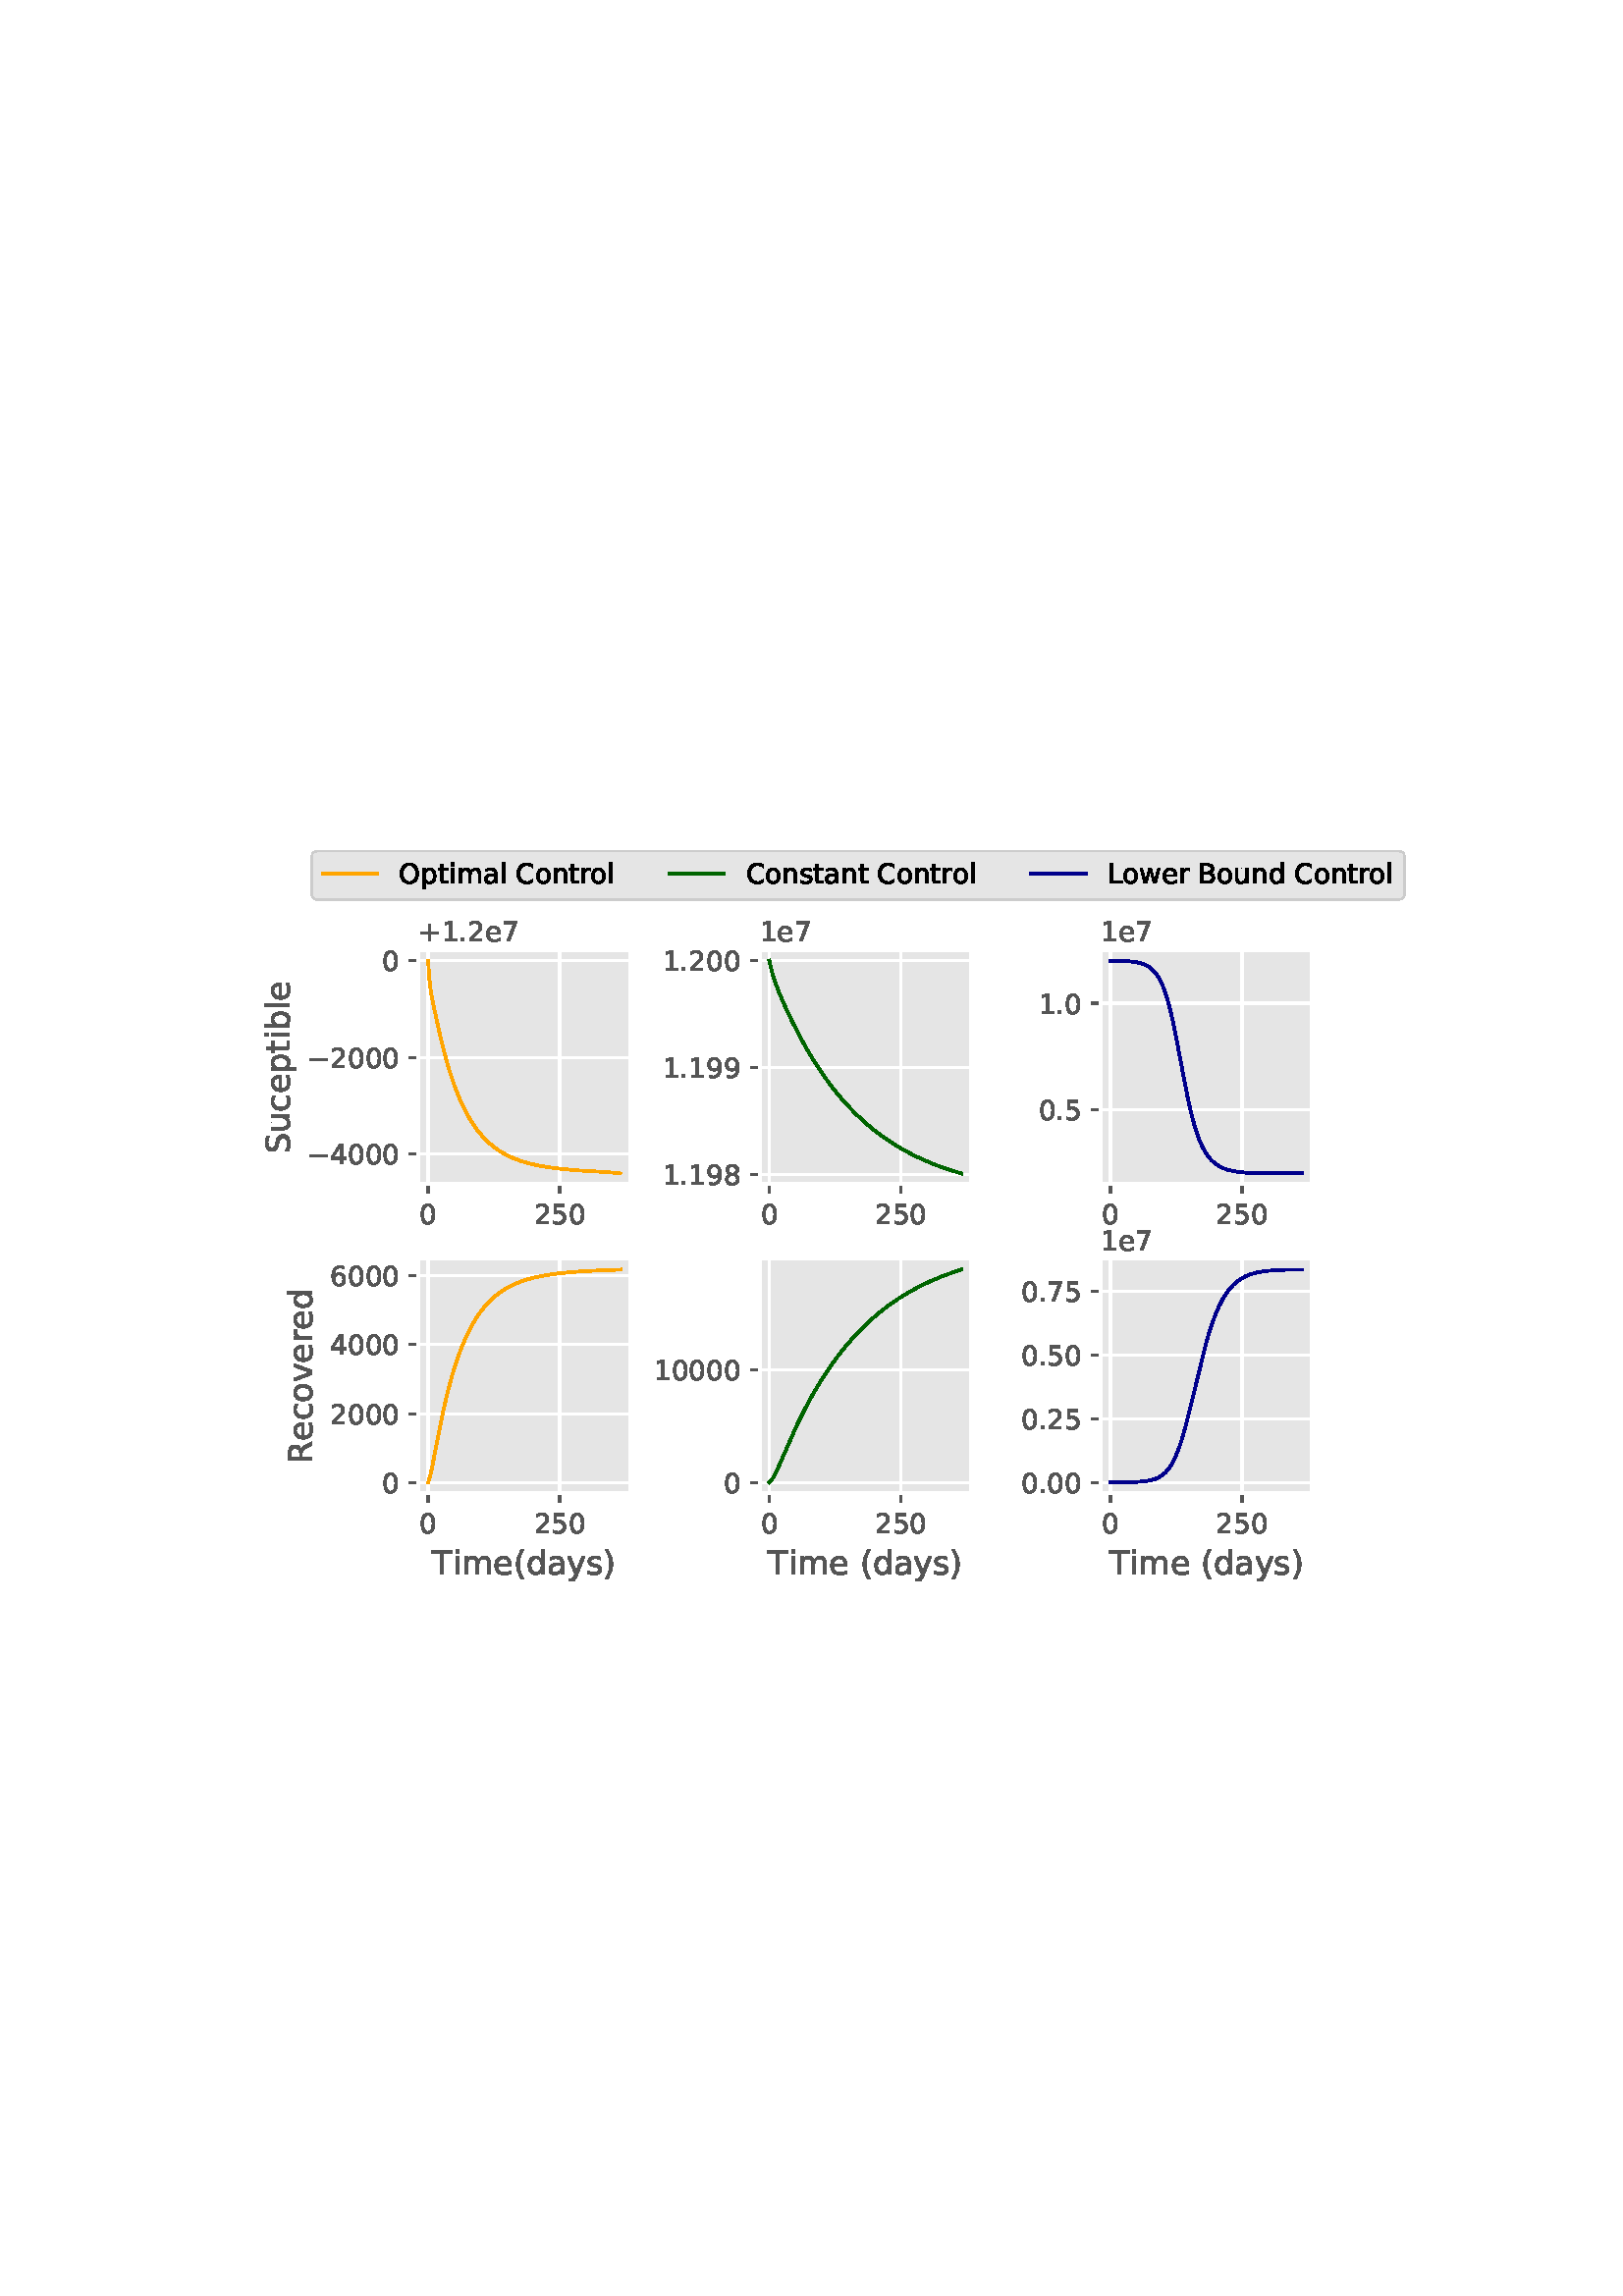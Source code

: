 %!PS-Adobe-3.0 EPSF-3.0
%%Orientation: portrait
%%BoundingBox: 89 254 522 537
%%EndComments
%%BeginProlog
/mpldict 8 dict def
mpldict begin
/m { moveto } bind def
/l { lineto } bind def
/r { rlineto } bind def
/c { curveto } bind def
/cl { closepath } bind def
/box {
m
1 index 0 r
0 exch r
neg 0 r
cl
} bind def
/clipbox {
box
clip
newpath
} bind def
%!PS-Adobe-3.0 Resource-Font
%%Copyright: Copyright (c) 2003 by Bitstream, Inc. All Rights Reserved. Copyright (c) 2006 by Tavmjong Bah. All Rights Reserved. DejaVu changes are in public domain 
25 dict begin
/_d{bind def}bind def
/_m{moveto}_d
/_l{lineto}_d
/_cl{closepath eofill}_d
/_c{curveto}_d
/_sc{7 -1 roll{setcachedevice}{pop pop pop pop pop pop}ifelse}_d
/_e{exec}_d
/FontName /DejaVuSans def
/PaintType 0 def
/FontMatrix[.001 0 0 .001 0 0]def
/FontBBox[-1021 -463 1793 1232]def
/FontType 3 def
/Encoding [ /space /parenleft /parenright /plus /period /zero /one /two /four /five /six /seven /eight /nine /B /C /L /O /R /S /T /a /b /c /d /e /i /l /m /n /o /p /r /s /t /u /v /w /y /minus ] def
/FontInfo 10 dict dup begin
/FamilyName (DejaVu Sans) def
/FullName (DejaVu Sans) def
/Notice (Copyright (c) 2003 by Bitstream, Inc. All Rights Reserved. Copyright (c) 2006 by Tavmjong Bah. All Rights Reserved. DejaVu changes are in public domain ) def
/Weight (Book) def
/Version (Version 2.35) def
/ItalicAngle 0.0 def
/isFixedPitch false def
/UnderlinePosition -130 def
/UnderlineThickness 90 def
end readonly def
/CharStrings 41 dict dup begin
/.notdef 0 def
/space{318 0 0 0 0 0 _sc
}_d
/parenleft{390 0 86 -131 310 759 _sc
310 759 _m
266 683 234 609 213 536 _c
191 463 181 389 181 314 _c
181 238 191 164 213 91 _c
234 17 266 -56 310 -131 _c
232 -131 _l
183 -54 146 20 122 94 _c
98 168 86 241 86 314 _c
86 386 98 459 122 533 _c
146 607 182 682 232 759 _c
310 759 _l
_cl}_d
/parenright{390 0 80 -131 304 759 _sc
80 759 _m
158 759 _l
206 682 243 607 267 533 _c
291 459 304 386 304 314 _c
304 241 291 168 267 94 _c
243 20 206 -54 158 -131 _c
80 -131 _l
123 -56 155 17 177 91 _c
198 164 209 238 209 314 _c
209 389 198 463 177 536 _c
155 609 123 683 80 759 _c
_cl}_d
/plus{838 0 106 0 732 627 _sc
460 627 _m
460 355 _l
732 355 _l
732 272 _l
460 272 _l
460 0 _l
378 0 _l
378 272 _l
106 272 _l
106 355 _l
378 355 _l
378 627 _l
460 627 _l
_cl}_d
/period{318 0 107 0 210 124 _sc
107 124 _m
210 124 _l
210 0 _l
107 0 _l
107 124 _l
_cl}_d
/zero{636 0 66 -13 570 742 _sc
318 664 _m
267 664 229 639 203 589 _c
177 539 165 464 165 364 _c
165 264 177 189 203 139 _c
229 89 267 64 318 64 _c
369 64 407 89 433 139 _c
458 189 471 264 471 364 _c
471 464 458 539 433 589 _c
407 639 369 664 318 664 _c
318 742 _m
399 742 461 709 505 645 _c
548 580 570 486 570 364 _c
570 241 548 147 505 83 _c
461 19 399 -13 318 -13 _c
236 -13 173 19 130 83 _c
87 147 66 241 66 364 _c
66 486 87 580 130 645 _c
173 709 236 742 318 742 _c
_cl}_d
/one{636 0 110 0 544 729 _sc
124 83 _m
285 83 _l
285 639 _l
110 604 _l
110 694 _l
284 729 _l
383 729 _l
383 83 _l
544 83 _l
544 0 _l
124 0 _l
124 83 _l
_cl}_d
/two{{636 0 73 0 536 742 _sc
192 83 _m
536 83 _l
536 0 _l
73 0 _l
73 83 _l
110 121 161 173 226 239 _c
290 304 331 346 348 365 _c
380 400 402 430 414 455 _c
426 479 433 504 433 528 _c
433 566 419 598 392 622 _c
365 646 330 659 286 659 _c
255 659 222 653 188 643 _c
154 632 117 616 78 594 _c
78 694 _l
118 710 155 722 189 730 _c
223 738 255 742 284 742 _c
}_e{359 742 419 723 464 685 _c
509 647 532 597 532 534 _c
532 504 526 475 515 449 _c
504 422 484 390 454 354 _c
446 344 420 317 376 272 _c
332 227 271 164 192 83 _c
_cl}_e}_d
/four{636 0 49 0 580 729 _sc
378 643 _m
129 254 _l
378 254 _l
378 643 _l
352 729 _m
476 729 _l
476 254 _l
580 254 _l
580 172 _l
476 172 _l
476 0 _l
378 0 _l
378 172 _l
49 172 _l
49 267 _l
352 729 _l
_cl}_d
/five{{636 0 77 -13 549 729 _sc
108 729 _m
495 729 _l
495 646 _l
198 646 _l
198 467 _l
212 472 227 476 241 478 _c
255 480 270 482 284 482 _c
365 482 429 459 477 415 _c
525 370 549 310 549 234 _c
549 155 524 94 475 51 _c
426 8 357 -13 269 -13 _c
238 -13 207 -10 175 -6 _c
143 -1 111 6 77 17 _c
77 116 _l
106 100 136 88 168 80 _c
199 72 232 69 267 69 _c
}_e{323 69 368 83 401 113 _c
433 143 450 183 450 234 _c
450 284 433 324 401 354 _c
368 384 323 399 267 399 _c
241 399 214 396 188 390 _c
162 384 135 375 108 363 _c
108 729 _l
_cl}_e}_d
/six{{636 0 70 -13 573 742 _sc
330 404 _m
286 404 251 388 225 358 _c
199 328 186 286 186 234 _c
186 181 199 139 225 109 _c
251 79 286 64 330 64 _c
374 64 409 79 435 109 _c
461 139 474 181 474 234 _c
474 286 461 328 435 358 _c
409 388 374 404 330 404 _c
526 713 _m
526 623 _l
501 635 476 644 451 650 _c
425 656 400 659 376 659 _c
310 659 260 637 226 593 _c
}_e{192 549 172 482 168 394 _c
187 422 211 444 240 459 _c
269 474 301 482 336 482 _c
409 482 467 459 509 415 _c
551 371 573 310 573 234 _c
573 159 550 99 506 54 _c
462 9 403 -13 330 -13 _c
246 -13 181 19 137 83 _c
92 147 70 241 70 364 _c
70 479 97 571 152 639 _c
206 707 280 742 372 742 _c
396 742 421 739 447 735 _c
472 730 498 723 526 713 _c
_cl}_e}_d
/seven{636 0 82 0 551 729 _sc
82 729 _m
551 729 _l
551 687 _l
286 0 _l
183 0 _l
432 646 _l
82 646 _l
82 729 _l
_cl}_d
/eight{{636 0 68 -13 568 742 _sc
318 346 _m
271 346 234 333 207 308 _c
180 283 167 249 167 205 _c
167 161 180 126 207 101 _c
234 76 271 64 318 64 _c
364 64 401 76 428 102 _c
455 127 469 161 469 205 _c
469 249 455 283 429 308 _c
402 333 365 346 318 346 _c
219 388 _m
177 398 144 418 120 447 _c
96 476 85 511 85 553 _c
85 611 105 657 147 691 _c
188 725 245 742 318 742 _c
}_e{390 742 447 725 489 691 _c
530 657 551 611 551 553 _c
551 511 539 476 515 447 _c
491 418 459 398 417 388 _c
464 377 501 355 528 323 _c
554 291 568 251 568 205 _c
568 134 546 80 503 43 _c
459 5 398 -13 318 -13 _c
237 -13 175 5 132 43 _c
89 80 68 134 68 205 _c
68 251 81 291 108 323 _c
134 355 171 377 219 388 _c
183 544 _m
183 506 194 476 218 455 _c
}_e{242 434 275 424 318 424 _c
360 424 393 434 417 455 _c
441 476 453 506 453 544 _c
453 582 441 611 417 632 _c
393 653 360 664 318 664 _c
275 664 242 653 218 632 _c
194 611 183 582 183 544 _c
_cl}_e}_d
/nine{{636 0 63 -13 566 742 _sc
110 15 _m
110 105 _l
134 93 159 84 185 78 _c
210 72 235 69 260 69 _c
324 69 374 90 408 134 _c
442 178 462 244 468 334 _c
448 306 424 284 396 269 _c
367 254 335 247 300 247 _c
226 247 168 269 126 313 _c
84 357 63 417 63 494 _c
63 568 85 628 129 674 _c
173 719 232 742 306 742 _c
390 742 455 709 499 645 _c
543 580 566 486 566 364 _c
}_e{566 248 538 157 484 89 _c
429 21 356 -13 264 -13 _c
239 -13 214 -10 189 -6 _c
163 -2 137 5 110 15 _c
306 324 _m
350 324 385 339 411 369 _c
437 399 450 441 450 494 _c
450 546 437 588 411 618 _c
385 648 350 664 306 664 _c
262 664 227 648 201 618 _c
175 588 162 546 162 494 _c
162 441 175 399 201 369 _c
227 339 262 324 306 324 _c
_cl}_e}_d
/B{{686 0 98 0 615 729 _sc
197 348 _m
197 81 _l
355 81 _l
408 81 447 92 473 114 _c
498 136 511 169 511 215 _c
511 260 498 293 473 315 _c
447 337 408 348 355 348 _c
197 348 _l
197 648 _m
197 428 _l
343 428 _l
391 428 426 437 450 455 _c
474 473 486 500 486 538 _c
486 574 474 602 450 620 _c
426 638 391 648 343 648 _c
197 648 _l
98 729 _m
350 729 _l
}_e{425 729 483 713 524 682 _c
564 650 585 606 585 549 _c
585 504 574 468 553 442 _c
532 416 502 399 462 393 _c
510 382 548 360 575 327 _c
601 294 615 253 615 204 _c
615 138 592 88 548 53 _c
504 17 441 0 360 0 _c
98 0 _l
98 729 _l
_cl}_e}_d
/C{{698 0 56 -13 644 742 _sc
644 673 _m
644 569 _l
610 599 575 622 537 638 _c
499 653 460 661 418 661 _c
334 661 270 635 226 584 _c
182 533 160 460 160 364 _c
160 268 182 194 226 143 _c
270 92 334 67 418 67 _c
460 67 499 74 537 90 _c
575 105 610 128 644 159 _c
644 56 _l
609 32 572 15 534 4 _c
496 -7 455 -13 412 -13 _c
302 -13 215 20 151 87 _c
}_e{87 154 56 246 56 364 _c
56 481 87 573 151 641 _c
215 708 302 742 412 742 _c
456 742 497 736 535 725 _c
573 713 610 696 644 673 _c
_cl}_e}_d
/L{557 0 98 0 552 729 _sc
98 729 _m
197 729 _l
197 83 _l
552 83 _l
552 0 _l
98 0 _l
98 729 _l
_cl}_d
/O{787 0 56 -13 731 742 _sc
394 662 _m
322 662 265 635 223 582 _c
181 528 160 456 160 364 _c
160 272 181 199 223 146 _c
265 92 322 66 394 66 _c
465 66 522 92 564 146 _c
606 199 627 272 627 364 _c
627 456 606 528 564 582 _c
522 635 465 662 394 662 _c
394 742 _m
496 742 577 707 639 639 _c
700 571 731 479 731 364 _c
731 248 700 157 639 89 _c
577 21 496 -13 394 -13 _c
291 -13 209 21 148 89 _c
86 157 56 248 56 364 _c
56 479 86 571 148 639 _c
209 707 291 742 394 742 _c
_cl}_d
/R{{695 0 98 0 666 729 _sc
444 342 _m
465 334 486 319 506 296 _c
526 272 546 240 566 199 _c
666 0 _l
560 0 _l
467 187 _l
443 235 419 268 397 284 _c
374 300 343 308 304 308 _c
197 308 _l
197 0 _l
98 0 _l
98 729 _l
321 729 _l
404 729 466 711 507 677 _c
548 642 569 589 569 519 _c
569 473 558 434 537 404 _c
515 374 484 353 444 342 _c
197 648 _m
197 389 _l
321 389 _l
}_e{368 389 404 400 428 422 _c
452 444 465 476 465 519 _c
465 561 452 593 428 615 _c
404 637 368 648 321 648 _c
197 648 _l
_cl}_e}_d
/S{{635 0 66 -13 579 742 _sc
535 705 _m
535 609 _l
497 627 462 640 429 649 _c
395 657 363 662 333 662 _c
279 662 237 651 208 631 _c
179 610 165 580 165 542 _c
165 510 174 485 194 469 _c
213 452 250 439 304 429 _c
364 417 _l
437 403 491 378 526 343 _c
561 307 579 260 579 201 _c
579 130 555 77 508 41 _c
460 5 391 -13 300 -13 _c
265 -13 228 -9 189 -2 _c
}_e{150 5 110 16 69 32 _c
69 134 _l
109 111 148 94 186 83 _c
224 71 262 66 300 66 _c
356 66 399 77 430 99 _c
460 121 476 152 476 194 _c
476 230 465 258 443 278 _c
421 298 385 313 335 323 _c
275 335 _l
201 349 148 372 115 404 _c
82 435 66 478 66 534 _c
66 598 88 649 134 686 _c
179 723 242 742 322 742 _c
356 742 390 739 426 733 _c
461 727 497 717 535 705 _c
}_e{_cl}_e}_d
/T{611 0 -2 0 614 729 _sc
-2 729 _m
614 729 _l
614 646 _l
355 646 _l
355 0 _l
256 0 _l
256 646 _l
-2 646 _l
-2 729 _l
_cl}_d
/a{{613 0 60 -13 522 560 _sc
343 275 _m
270 275 220 266 192 250 _c
164 233 150 205 150 165 _c
150 133 160 107 181 89 _c
202 70 231 61 267 61 _c
317 61 357 78 387 114 _c
417 149 432 196 432 255 _c
432 275 _l
343 275 _l
522 312 _m
522 0 _l
432 0 _l
432 83 _l
411 49 385 25 355 10 _c
325 -5 287 -13 243 -13 _c
187 -13 142 2 109 33 _c
76 64 60 106 60 159 _c
}_e{60 220 80 266 122 298 _c
163 329 224 345 306 345 _c
432 345 _l
432 354 _l
432 395 418 427 391 450 _c
364 472 326 484 277 484 _c
245 484 215 480 185 472 _c
155 464 127 453 100 439 _c
100 522 _l
132 534 164 544 195 550 _c
226 556 256 560 286 560 _c
365 560 424 539 463 498 _c
502 457 522 395 522 312 _c
_cl}_e}_d
/b{{635 0 91 -13 580 760 _sc
487 273 _m
487 339 473 390 446 428 _c
418 466 381 485 334 485 _c
286 485 249 466 222 428 _c
194 390 181 339 181 273 _c
181 207 194 155 222 117 _c
249 79 286 61 334 61 _c
381 61 418 79 446 117 _c
473 155 487 207 487 273 _c
181 464 _m
199 496 223 520 252 536 _c
281 552 316 560 356 560 _c
422 560 476 533 518 481 _c
559 428 580 359 580 273 _c
}_e{580 187 559 117 518 65 _c
476 13 422 -13 356 -13 _c
316 -13 281 -5 252 10 _c
223 25 199 49 181 82 _c
181 0 _l
91 0 _l
91 760 _l
181 760 _l
181 464 _l
_cl}_e}_d
/c{{550 0 55 -13 488 560 _sc
488 526 _m
488 442 _l
462 456 437 466 411 473 _c
385 480 360 484 334 484 _c
276 484 230 465 198 428 _c
166 391 150 339 150 273 _c
150 206 166 154 198 117 _c
230 80 276 62 334 62 _c
360 62 385 65 411 72 _c
437 79 462 90 488 104 _c
488 21 _l
462 9 436 0 410 -5 _c
383 -10 354 -13 324 -13 _c
242 -13 176 12 128 64 _c
}_e{79 115 55 185 55 273 _c
55 362 79 432 128 483 _c
177 534 244 560 330 560 _c
358 560 385 557 411 551 _c
437 545 463 537 488 526 _c
_cl}_e}_d
/d{{635 0 55 -13 544 760 _sc
454 464 _m
454 760 _l
544 760 _l
544 0 _l
454 0 _l
454 82 _l
435 49 411 25 382 10 _c
353 -5 319 -13 279 -13 _c
213 -13 159 13 117 65 _c
75 117 55 187 55 273 _c
55 359 75 428 117 481 _c
159 533 213 560 279 560 _c
319 560 353 552 382 536 _c
411 520 435 496 454 464 _c
148 273 _m
148 207 161 155 188 117 _c
215 79 253 61 301 61 _c
}_e{348 61 385 79 413 117 _c
440 155 454 207 454 273 _c
454 339 440 390 413 428 _c
385 466 348 485 301 485 _c
253 485 215 466 188 428 _c
161 390 148 339 148 273 _c
_cl}_e}_d
/e{{615 0 55 -13 562 560 _sc
562 296 _m
562 252 _l
149 252 _l
153 190 171 142 205 110 _c
238 78 284 62 344 62 _c
378 62 412 66 444 74 _c
476 82 509 95 541 113 _c
541 28 _l
509 14 476 3 442 -3 _c
408 -9 373 -13 339 -13 _c
251 -13 182 12 131 62 _c
80 112 55 181 55 268 _c
55 357 79 428 127 481 _c
175 533 241 560 323 560 _c
397 560 455 536 498 489 _c
}_e{540 441 562 377 562 296 _c
472 322 _m
471 371 457 410 431 440 _c
404 469 368 484 324 484 _c
274 484 234 469 204 441 _c
174 413 156 373 152 322 _c
472 322 _l
_cl}_e}_d
/i{278 0 94 0 184 760 _sc
94 547 _m
184 547 _l
184 0 _l
94 0 _l
94 547 _l
94 760 _m
184 760 _l
184 646 _l
94 646 _l
94 760 _l
_cl}_d
/l{278 0 94 0 184 760 _sc
94 760 _m
184 760 _l
184 0 _l
94 0 _l
94 760 _l
_cl}_d
/m{{974 0 91 0 889 560 _sc
520 442 _m
542 482 569 511 600 531 _c
631 550 668 560 711 560 _c
767 560 811 540 842 500 _c
873 460 889 403 889 330 _c
889 0 _l
799 0 _l
799 327 _l
799 379 789 418 771 444 _c
752 469 724 482 686 482 _c
639 482 602 466 575 435 _c
548 404 535 362 535 309 _c
535 0 _l
445 0 _l
445 327 _l
445 379 435 418 417 444 _c
398 469 369 482 331 482 _c
}_e{285 482 248 466 221 435 _c
194 404 181 362 181 309 _c
181 0 _l
91 0 _l
91 547 _l
181 547 _l
181 462 _l
201 495 226 520 255 536 _c
283 552 317 560 357 560 _c
397 560 430 550 458 530 _c
486 510 506 480 520 442 _c
_cl}_e}_d
/n{634 0 91 0 549 560 _sc
549 330 _m
549 0 _l
459 0 _l
459 327 _l
459 379 448 417 428 443 _c
408 469 378 482 338 482 _c
289 482 251 466 223 435 _c
195 404 181 362 181 309 _c
181 0 _l
91 0 _l
91 547 _l
181 547 _l
181 462 _l
202 494 227 519 257 535 _c
286 551 320 560 358 560 _c
420 560 468 540 500 501 _c
532 462 549 405 549 330 _c
_cl}_d
/o{612 0 55 -13 557 560 _sc
306 484 _m
258 484 220 465 192 427 _c
164 389 150 338 150 273 _c
150 207 163 156 191 118 _c
219 80 257 62 306 62 _c
354 62 392 80 420 118 _c
448 156 462 207 462 273 _c
462 337 448 389 420 427 _c
392 465 354 484 306 484 _c
306 560 _m
384 560 445 534 490 484 _c
534 433 557 363 557 273 _c
557 183 534 113 490 63 _c
445 12 384 -13 306 -13 _c
227 -13 165 12 121 63 _c
77 113 55 183 55 273 _c
55 363 77 433 121 484 _c
165 534 227 560 306 560 _c
_cl}_d
/p{{635 0 91 -207 580 560 _sc
181 82 _m
181 -207 _l
91 -207 _l
91 547 _l
181 547 _l
181 464 _l
199 496 223 520 252 536 _c
281 552 316 560 356 560 _c
422 560 476 533 518 481 _c
559 428 580 359 580 273 _c
580 187 559 117 518 65 _c
476 13 422 -13 356 -13 _c
316 -13 281 -5 252 10 _c
223 25 199 49 181 82 _c
487 273 _m
487 339 473 390 446 428 _c
418 466 381 485 334 485 _c
}_e{286 485 249 466 222 428 _c
194 390 181 339 181 273 _c
181 207 194 155 222 117 _c
249 79 286 61 334 61 _c
381 61 418 79 446 117 _c
473 155 487 207 487 273 _c
_cl}_e}_d
/r{411 0 91 0 411 560 _sc
411 463 _m
401 469 390 473 378 476 _c
366 478 353 480 339 480 _c
288 480 249 463 222 430 _c
194 397 181 350 181 288 _c
181 0 _l
91 0 _l
91 547 _l
181 547 _l
181 462 _l
199 495 224 520 254 536 _c
284 552 321 560 365 560 _c
371 560 378 559 386 559 _c
393 558 401 557 411 555 _c
411 463 _l
_cl}_d
/s{{521 0 54 -13 472 560 _sc
443 531 _m
443 446 _l
417 458 391 468 364 475 _c
336 481 308 485 279 485 _c
234 485 200 478 178 464 _c
156 450 145 430 145 403 _c
145 382 153 366 169 354 _c
185 342 217 330 265 320 _c
296 313 _l
360 299 405 279 432 255 _c
458 230 472 195 472 151 _c
472 100 452 60 412 31 _c
372 1 316 -13 246 -13 _c
216 -13 186 -10 154 -5 _c
}_e{122 0 89 8 54 20 _c
54 113 _l
87 95 120 82 152 74 _c
184 65 216 61 248 61 _c
290 61 323 68 346 82 _c
368 96 380 117 380 144 _c
380 168 371 187 355 200 _c
339 213 303 226 247 238 _c
216 245 _l
160 257 119 275 95 299 _c
70 323 58 356 58 399 _c
58 450 76 490 112 518 _c
148 546 200 560 268 560 _c
301 560 332 557 362 552 _c
391 547 418 540 443 531 _c
}_e{_cl}_e}_d
/t{392 0 27 0 368 702 _sc
183 702 _m
183 547 _l
368 547 _l
368 477 _l
183 477 _l
183 180 _l
183 135 189 106 201 94 _c
213 81 238 75 276 75 _c
368 75 _l
368 0 _l
276 0 _l
206 0 158 13 132 39 _c
106 65 93 112 93 180 _c
93 477 _l
27 477 _l
27 547 _l
93 547 _l
93 702 _l
183 702 _l
_cl}_d
/u{634 0 85 -13 543 560 _sc
85 216 _m
85 547 _l
175 547 _l
175 219 _l
175 167 185 129 205 103 _c
225 77 255 64 296 64 _c
344 64 383 79 411 110 _c
439 141 453 183 453 237 _c
453 547 _l
543 547 _l
543 0 _l
453 0 _l
453 84 _l
431 50 405 26 377 10 _c
348 -5 315 -13 277 -13 _c
214 -13 166 6 134 45 _c
101 83 85 140 85 216 _c
311 560 _m
311 560 _l
_cl}_d
/v{592 0 30 0 562 547 _sc
30 547 _m
125 547 _l
296 88 _l
467 547 _l
562 547 _l
357 0 _l
235 0 _l
30 547 _l
_cl}_d
/w{818 0 42 0 776 547 _sc
42 547 _m
132 547 _l
244 120 _l
356 547 _l
462 547 _l
574 120 _l
686 547 _l
776 547 _l
633 0 _l
527 0 _l
409 448 _l
291 0 _l
185 0 _l
42 547 _l
_cl}_d
/y{592 0 30 -207 562 547 _sc
322 -50 _m
296 -114 271 -157 247 -177 _c
223 -197 191 -207 151 -207 _c
79 -207 _l
79 -132 _l
132 -132 _l
156 -132 175 -126 189 -114 _c
203 -102 218 -75 235 -31 _c
251 9 _l
30 547 _l
125 547 _l
296 119 _l
467 547 _l
562 547 _l
322 -50 _l
_cl}_d
/minus{838 0 106 272 732 355 _sc
106 355 _m
732 355 _l
732 272 _l
106 272 _l
106 355 _l
_cl}_d
end readonly def

/BuildGlyph
 {exch begin
 CharStrings exch
 2 copy known not{pop /.notdef}if
 true 3 1 roll get exec
 end}_d

/BuildChar {
 1 index /Encoding get exch get
 1 index /BuildGlyph get exec
}_d

FontName currentdict end definefont pop
end
%%EndProlog
mpldict begin
89.834 254.988 translate
432.332 282.024 0 0 clipbox
gsave
0 -0 m
432.332 -0 l
432.332 282.024 l
0 282.024 l
cl
1.000 setgray
fill
grestore
gsave
63.638 152.805 m
141.09 152.805 l
141.09 238.637 l
63.638 238.637 l
cl
0.898 setgray
fill
grestore
0.800 setlinewidth
1 setlinejoin
2 setlinecap
[] 0 setdash
1.000 setgray
gsave
77.45 85.83 63.64 152.8 clipbox
67.158 152.805 m
67.158 238.637 l
stroke
grestore
0 setlinecap
0.333 setgray
gsave
/o {
gsave
newpath
translate
0.8 setlinewidth
1 setlinejoin
0 setlinecap
0 0 m
0 -3.5 l

gsave
0.333 setgray
fill
grestore
stroke
grestore
} bind def
67.158 152.805 o
grestore
/DejaVuSans findfont
10.000 scalefont
setfont
gsave
63.978 138.212 translate
0.0 rotate
0.0 0.0 m /zero glyphshow
grestore
2 setlinecap
1.000 setgray
gsave
77.45 85.83 63.64 152.8 clipbox
115.385 152.805 m
115.385 238.637 l
stroke
grestore
0 setlinecap
0.333 setgray
gsave
/o {
gsave
newpath
translate
0.8 setlinewidth
1 setlinejoin
0 setlinecap
0 0 m
0 -3.5 l

gsave
0.333 setgray
fill
grestore
stroke
grestore
} bind def
115.385 152.805 o
grestore
gsave
105.846 138.212 translate
0.0 rotate
0.0 0.0 m /two glyphshow
6.362 0.0 m /five glyphshow
12.725 0.0 m /zero glyphshow
grestore
2 setlinecap
1.000 setgray
gsave
77.45 85.83 63.64 152.8 clipbox
63.638 163.753 m
141.09 163.753 l
stroke
grestore
0 setlinecap
0.333 setgray
gsave
/o {
gsave
newpath
translate
0.8 setlinewidth
1 setlinejoin
0 setlinecap
0 0 m
-3.5 0 l

gsave
0.333 setgray
fill
grestore
stroke
grestore
} bind def
63.638 163.753 o
grestore
gsave
22.825 159.956 translate
0.0 rotate
0.0 0.0 m /minus glyphshow
8.379 0.0 m /four glyphshow
14.741 0.0 m /zero glyphshow
21.104 0.0 m /zero glyphshow
27.466 0.0 m /zero glyphshow
grestore
2 setlinecap
1.000 setgray
gsave
77.45 85.83 63.64 152.8 clipbox
63.638 199.244 m
141.09 199.244 l
stroke
grestore
0 setlinecap
0.333 setgray
gsave
/o {
gsave
newpath
translate
0.8 setlinewidth
1 setlinejoin
0 setlinecap
0 0 m
-3.5 0 l

gsave
0.333 setgray
fill
grestore
stroke
grestore
} bind def
63.638 199.244 o
grestore
gsave
22.825 195.447 translate
0.0 rotate
0.0 0.0 m /minus glyphshow
8.379 0.0 m /two glyphshow
14.741 0.0 m /zero glyphshow
21.104 0.0 m /zero glyphshow
27.466 0.0 m /zero glyphshow
grestore
2 setlinecap
1.000 setgray
gsave
77.45 85.83 63.64 152.8 clipbox
63.638 234.735 m
141.09 234.735 l
stroke
grestore
0 setlinecap
0.333 setgray
gsave
/o {
gsave
newpath
translate
0.8 setlinewidth
1 setlinejoin
0 setlinecap
0 0 m
-3.5 0 l

gsave
0.333 setgray
fill
grestore
stroke
grestore
} bind def
63.638 234.735 o
grestore
gsave
50.278 230.938 translate
0.0 rotate
0.0 0.0 m /zero glyphshow
grestore
/DejaVuSans findfont
12.000 scalefont
setfont
gsave
16.325 164.112 translate
90.0 rotate
0.0 0.0 m /S glyphshow
7.617 0.0 m /u glyphshow
15.223 0.0 m /c glyphshow
21.82 0.0 m /e glyphshow
29.203 0.0 m /p glyphshow
36.82 0.0 m /t glyphshow
41.525 0.0 m /i glyphshow
44.859 0.0 m /b glyphshow
52.477 0.0 m /l glyphshow
55.811 0.0 m /e glyphshow
grestore
/DejaVuSans findfont
10.000 scalefont
setfont
gsave
63.638 241.637 translate
0.0 rotate
0.0 0.0 m /plus glyphshow
8.379 0.0 m /one glyphshow
14.741 0.0 m /period glyphshow
17.92 0.0 m /two glyphshow
24.282 0.0 m /e glyphshow
30.435 0.0 m /seven glyphshow
grestore
1.000 setlinewidth
2 setlinecap
1.000 0.647 0.000 setrgbcolor
gsave
77.45 85.83 63.64 152.8 clipbox
67.158 234.735 m
67.545 228.423 l
68.125 223.444 l
68.899 219.293 l
71.22 208.661 l
73.155 200.743 l
74.896 194.601 l
76.637 189.333 l
78.377 184.821 l
80.118 180.956 l
81.859 177.645 l
83.6 174.807 l
85.341 172.373 l
87.276 170.071 l
89.21 168.128 l
91.144 166.486 l
93.272 164.971 l
95.593 163.608 l
98.108 162.409 l
100.816 161.375 l
103.911 160.443 l
107.393 159.636 l
111.455 158.931 l
116.291 158.324 l
122.481 157.787 l
131.96 157.221 l
136.602 156.861 l
137.57 156.707 l
137.57 156.707 l
stroke
grestore
0 setlinejoin
[] 0 setdash
1.000 setgray
gsave
63.638 152.805 m
63.638 238.637 l
stroke
grestore
gsave
141.09 152.805 m
141.09 238.637 l
stroke
grestore
gsave
63.638 152.805 m
141.09 152.805 l
stroke
grestore
gsave
63.638 238.637 m
141.09 238.637 l
stroke
grestore
gsave
188.717 152.805 m
266.169 152.805 l
266.169 238.637 l
188.717 238.637 l
cl
0.898 setgray
fill
grestore
0.800 setlinewidth
1 setlinejoin
[] 0 setdash
gsave
77.45 85.83 188.7 152.8 clipbox
192.237 152.805 m
192.237 238.637 l
stroke
grestore
0 setlinecap
0.333 setgray
gsave
/o {
gsave
newpath
translate
0.8 setlinewidth
1 setlinejoin
0 setlinecap
0 0 m
0 -3.5 l

gsave
0.333 setgray
fill
grestore
stroke
grestore
} bind def
192.237 152.805 o
grestore
gsave
189.058 138.212 translate
0.0 rotate
0.0 0.0 m /zero glyphshow
grestore
2 setlinecap
1.000 setgray
gsave
77.45 85.83 188.7 152.8 clipbox
240.464 152.805 m
240.464 238.637 l
stroke
grestore
0 setlinecap
0.333 setgray
gsave
/o {
gsave
newpath
translate
0.8 setlinewidth
1 setlinejoin
0 setlinecap
0 0 m
0 -3.5 l

gsave
0.333 setgray
fill
grestore
stroke
grestore
} bind def
240.464 152.805 o
grestore
gsave
230.925 138.212 translate
0.0 rotate
0.0 0.0 m /two glyphshow
6.362 0.0 m /five glyphshow
12.725 0.0 m /zero glyphshow
grestore
2 setlinecap
1.000 setgray
gsave
77.45 85.83 188.7 152.8 clipbox
188.717 156.423 m
266.169 156.423 l
stroke
grestore
0 setlinecap
0.333 setgray
gsave
/o {
gsave
newpath
translate
0.8 setlinewidth
1 setlinejoin
0 setlinecap
0 0 m
-3.5 0 l

gsave
0.333 setgray
fill
grestore
stroke
grestore
} bind def
188.717 156.423 o
grestore
gsave
153.092 152.626 translate
0.0 rotate
0.0 0.0 m /one glyphshow
6.362 0.0 m /period glyphshow
9.541 0.0 m /one glyphshow
15.903 0.0 m /nine glyphshow
22.266 0.0 m /eight glyphshow
grestore
2 setlinecap
1.000 setgray
gsave
77.45 85.83 188.7 152.8 clipbox
188.717 195.579 m
266.169 195.579 l
stroke
grestore
0 setlinecap
0.333 setgray
gsave
/o {
gsave
newpath
translate
0.8 setlinewidth
1 setlinejoin
0 setlinecap
0 0 m
-3.5 0 l

gsave
0.333 setgray
fill
grestore
stroke
grestore
} bind def
188.717 195.579 o
grestore
gsave
153.092 191.782 translate
0.0 rotate
0.0 0.0 m /one glyphshow
6.362 0.0 m /period glyphshow
9.541 0.0 m /one glyphshow
15.903 0.0 m /nine glyphshow
22.266 0.0 m /nine glyphshow
grestore
2 setlinecap
1.000 setgray
gsave
77.45 85.83 188.7 152.8 clipbox
188.717 234.735 m
266.169 234.735 l
stroke
grestore
0 setlinecap
0.333 setgray
gsave
/o {
gsave
newpath
translate
0.8 setlinewidth
1 setlinejoin
0 setlinecap
0 0 m
-3.5 0 l

gsave
0.333 setgray
fill
grestore
stroke
grestore
} bind def
188.717 234.735 o
grestore
gsave
153.092 230.938 translate
0.0 rotate
0.0 0.0 m /one glyphshow
6.362 0.0 m /period glyphshow
9.541 0.0 m /two glyphshow
15.903 0.0 m /zero glyphshow
22.266 0.0 m /zero glyphshow
grestore
gsave
188.717 241.637 translate
0.0 rotate
0.0 0.0 m /one glyphshow
6.362 0.0 m /e glyphshow
12.515 0.0 m /seven glyphshow
grestore
1.000 setlinewidth
2 setlinecap
0.000 0.392 0.000 setrgbcolor
gsave
77.45 85.83 188.7 152.8 clipbox
192.237 234.735 m
193.204 230.637 l
194.172 227.45 l
195.526 223.78 l
197.654 218.765 l
200.362 212.949 l
203.263 207.228 l
206.165 201.997 l
209.066 197.219 l
211.968 192.858 l
214.869 188.876 l
217.965 185.012 l
221.06 181.508 l
224.155 178.33 l
227.443 175.279 l
230.731 172.53 l
234.213 169.917 l
237.695 167.579 l
241.371 165.378 l
245.239 163.326 l
249.301 161.431 l
253.557 159.695 l
258.006 158.121 l
262.649 156.707 l
262.649 156.707 l
stroke
grestore
0 setlinejoin
[] 0 setdash
1.000 setgray
gsave
188.717 152.805 m
188.717 238.637 l
stroke
grestore
gsave
266.169 152.805 m
266.169 238.637 l
stroke
grestore
gsave
188.717 152.805 m
266.169 152.805 l
stroke
grestore
gsave
188.717 238.637 m
266.169 238.637 l
stroke
grestore
gsave
313.796 152.805 m
391.248 152.805 l
391.248 238.637 l
313.796 238.637 l
cl
0.898 setgray
fill
grestore
0.800 setlinewidth
1 setlinejoin
[] 0 setdash
gsave
77.45 85.83 313.8 152.8 clipbox
317.316 152.805 m
317.316 238.637 l
stroke
grestore
0 setlinecap
0.333 setgray
gsave
/o {
gsave
newpath
translate
0.8 setlinewidth
1 setlinejoin
0 setlinecap
0 0 m
0 -3.5 l

gsave
0.333 setgray
fill
grestore
stroke
grestore
} bind def
317.316 152.805 o
grestore
gsave
314.137 138.212 translate
0.0 rotate
0.0 0.0 m /zero glyphshow
grestore
2 setlinecap
1.000 setgray
gsave
77.45 85.83 313.8 152.8 clipbox
365.543 152.805 m
365.543 238.637 l
stroke
grestore
0 setlinecap
0.333 setgray
gsave
/o {
gsave
newpath
translate
0.8 setlinewidth
1 setlinejoin
0 setlinecap
0 0 m
0 -3.5 l

gsave
0.333 setgray
fill
grestore
stroke
grestore
} bind def
365.543 152.805 o
grestore
gsave
356.004 138.212 translate
0.0 rotate
0.0 0.0 m /two glyphshow
6.362 0.0 m /five glyphshow
12.725 0.0 m /zero glyphshow
grestore
2 setlinecap
1.000 setgray
gsave
77.45 85.83 313.8 152.8 clipbox
313.796 180.01 m
391.248 180.01 l
stroke
grestore
0 setlinecap
0.333 setgray
gsave
/o {
gsave
newpath
translate
0.8 setlinewidth
1 setlinejoin
0 setlinecap
0 0 m
-3.5 0 l

gsave
0.333 setgray
fill
grestore
stroke
grestore
} bind def
313.796 180.01 o
grestore
gsave
290.89 176.213 translate
0.0 rotate
0.0 0.0 m /zero glyphshow
6.362 0.0 m /period glyphshow
9.541 0.0 m /five glyphshow
grestore
2 setlinecap
1.000 setgray
gsave
77.45 85.83 313.8 152.8 clipbox
313.796 219.099 m
391.248 219.099 l
stroke
grestore
0 setlinecap
0.333 setgray
gsave
/o {
gsave
newpath
translate
0.8 setlinewidth
1 setlinejoin
0 setlinecap
0 0 m
-3.5 0 l

gsave
0.333 setgray
fill
grestore
stroke
grestore
} bind def
313.796 219.099 o
grestore
gsave
290.89 215.303 translate
0.0 rotate
0.0 0.0 m /one glyphshow
6.362 0.0 m /period glyphshow
9.541 0.0 m /zero glyphshow
grestore
gsave
313.796 241.637 translate
0.0 rotate
0.0 0.0 m /one glyphshow
6.362 0.0 m /e glyphshow
12.515 0.0 m /seven glyphshow
grestore
1.000 setlinewidth
2 setlinecap
0.000 0.000 0.545 setrgbcolor
gsave
77.45 85.83 313.8 152.8 clipbox
317.316 234.735 m
323.12 234.573 l
326.215 234.274 l
328.342 233.841 l
329.89 233.309 l
331.244 232.605 l
332.405 231.749 l
333.565 230.575 l
334.532 229.282 l
335.5 227.633 l
336.467 225.557 l
337.434 222.987 l
338.595 219.176 l
339.755 214.542 l
341.109 208.186 l
343.237 196.909 l
345.558 184.845 l
347.106 178.012 l
348.46 173.109 l
349.621 169.698 l
350.781 166.941 l
351.942 164.742 l
353.102 163.003 l
354.263 161.633 l
355.617 160.401 l
356.971 159.472 l
358.519 158.685 l
360.26 158.054 l
362.387 157.536 l
364.902 157.157 l
368.384 156.877 l
373.413 156.728 l
382.118 156.731 l
387.728 156.788 l
387.728 156.788 l
stroke
grestore
0 setlinejoin
[] 0 setdash
1.000 setgray
gsave
313.796 152.805 m
313.796 238.637 l
stroke
grestore
gsave
391.248 152.805 m
391.248 238.637 l
stroke
grestore
gsave
313.796 152.805 m
391.248 152.805 l
stroke
grestore
gsave
313.796 238.637 m
391.248 238.637 l
stroke
grestore
gsave
63.638 39.497 m
141.09 39.497 l
141.09 125.328 l
63.638 125.328 l
cl
0.898 setgray
fill
grestore
0.800 setlinewidth
1 setlinejoin
[] 0 setdash
gsave
77.45 85.83 63.64 39.5 clipbox
67.158 39.497 m
67.158 125.328 l
stroke
grestore
0 setlinecap
0.333 setgray
gsave
/o {
gsave
newpath
translate
0.8 setlinewidth
1 setlinejoin
0 setlinecap
0 0 m
0 -3.5 l

gsave
0.333 setgray
fill
grestore
stroke
grestore
} bind def
67.158 39.497 o
grestore
gsave
63.978 24.903 translate
0.0 rotate
0.0 0.0 m /zero glyphshow
grestore
2 setlinecap
1.000 setgray
gsave
77.45 85.83 63.64 39.5 clipbox
115.385 39.497 m
115.385 125.328 l
stroke
grestore
0 setlinecap
0.333 setgray
gsave
/o {
gsave
newpath
translate
0.8 setlinewidth
1 setlinejoin
0 setlinecap
0 0 m
0 -3.5 l

gsave
0.333 setgray
fill
grestore
stroke
grestore
} bind def
115.385 39.497 o
grestore
gsave
105.846 24.903 translate
0.0 rotate
0.0 0.0 m /two glyphshow
6.362 0.0 m /five glyphshow
12.725 0.0 m /zero glyphshow
grestore
/DejaVuSans findfont
12.000 scalefont
setfont
gsave
68.637 9.7 translate
0.0 rotate
0.0 0.0 m /T glyphshow
7.33 0.0 m /i glyphshow
10.664 0.0 m /m glyphshow
22.354 0.0 m /e glyphshow
29.736 0.0 m /parenleft glyphshow
34.418 0.0 m /d glyphshow
42.035 0.0 m /a glyphshow
49.389 0.0 m /y glyphshow
56.49 0.0 m /s glyphshow
62.742 0.0 m /parenright glyphshow
grestore
2 setlinecap
1.000 setgray
gsave
77.45 85.83 63.64 39.5 clipbox
63.638 43.144 m
141.09 43.144 l
stroke
grestore
0 setlinecap
0.333 setgray
gsave
/o {
gsave
newpath
translate
0.8 setlinewidth
1 setlinejoin
0 setlinecap
0 0 m
-3.5 0 l

gsave
0.333 setgray
fill
grestore
stroke
grestore
} bind def
63.638 43.145 o
grestore
/DejaVuSans findfont
10.000 scalefont
setfont
gsave
50.278 39.348 translate
0.0 rotate
0.0 0.0 m /zero glyphshow
grestore
2 setlinecap
1.000 setgray
gsave
77.45 85.83 63.64 39.5 clipbox
63.638 68.529 m
141.09 68.529 l
stroke
grestore
0 setlinecap
0.333 setgray
gsave
/o {
gsave
newpath
translate
0.8 setlinewidth
1 setlinejoin
0 setlinecap
0 0 m
-3.5 0 l

gsave
0.333 setgray
fill
grestore
stroke
grestore
} bind def
63.638 68.529 o
grestore
gsave
31.2 64.732 translate
0.0 rotate
0.0 0.0 m /two glyphshow
6.362 0.0 m /zero glyphshow
12.725 0.0 m /zero glyphshow
19.087 0.0 m /zero glyphshow
grestore
2 setlinecap
1.000 setgray
gsave
77.45 85.83 63.64 39.5 clipbox
63.638 93.914 m
141.09 93.914 l
stroke
grestore
0 setlinecap
0.333 setgray
gsave
/o {
gsave
newpath
translate
0.8 setlinewidth
1 setlinejoin
0 setlinecap
0 0 m
-3.5 0 l

gsave
0.333 setgray
fill
grestore
stroke
grestore
} bind def
63.638 93.913 o
grestore
gsave
31.2 90.117 translate
0.0 rotate
0.0 0.0 m /four glyphshow
6.362 0.0 m /zero glyphshow
12.725 0.0 m /zero glyphshow
19.087 0.0 m /zero glyphshow
grestore
2 setlinecap
1.000 setgray
gsave
77.45 85.83 63.64 39.5 clipbox
63.638 119.298 m
141.09 119.298 l
stroke
grestore
0 setlinecap
0.333 setgray
gsave
/o {
gsave
newpath
translate
0.8 setlinewidth
1 setlinejoin
0 setlinecap
0 0 m
-3.5 0 l

gsave
0.333 setgray
fill
grestore
stroke
grestore
} bind def
63.638 119.298 o
grestore
gsave
31.2 115.501 translate
0.0 rotate
0.0 0.0 m /six glyphshow
6.362 0.0 m /zero glyphshow
12.725 0.0 m /zero glyphshow
19.087 0.0 m /zero glyphshow
grestore
/DejaVuSans findfont
12.000 scalefont
setfont
gsave
24.7 50.35 translate
90.0 rotate
0.0 0.0 m /R glyphshow
8.338 0.0 m /e glyphshow
15.721 0.0 m /c glyphshow
22.318 0.0 m /o glyphshow
29.66 0.0 m /v glyphshow
36.762 0.0 m /e glyphshow
44.145 0.0 m /r glyphshow
49.078 0.0 m /e glyphshow
56.461 0.0 m /d glyphshow
grestore
1.000 setlinewidth
2 setlinecap
1.000 0.647 0.000 setrgbcolor
gsave
77.45 85.83 63.64 39.5 clipbox
67.158 43.398 m
67.738 45.16 l
68.512 48.472 l
70.06 56.481 l
72.381 68.221 l
74.122 75.834 l
75.863 82.382 l
77.41 87.402 l
79.151 92.269 l
80.892 96.426 l
82.633 99.977 l
84.374 103.012 l
86.115 105.608 l
87.856 107.829 l
89.79 109.926 l
91.725 111.691 l
93.853 113.315 l
95.98 114.661 l
98.302 115.87 l
100.816 116.932 l
103.718 117.901 l
107.006 118.745 l
110.682 119.452 l
115.131 120.071 l
120.547 120.588 l
127.511 121.018 l
137.57 121.427 l
137.57 121.427 l
stroke
grestore
0 setlinejoin
[] 0 setdash
1.000 setgray
gsave
63.638 39.497 m
63.638 125.328 l
stroke
grestore
gsave
141.09 39.497 m
141.09 125.328 l
stroke
grestore
gsave
63.638 39.497 m
141.09 39.497 l
stroke
grestore
gsave
63.638 125.328 m
141.09 125.328 l
stroke
grestore
gsave
188.717 39.497 m
266.169 39.497 l
266.169 125.328 l
188.717 125.328 l
cl
0.898 setgray
fill
grestore
0.800 setlinewidth
1 setlinejoin
[] 0 setdash
gsave
77.45 85.83 188.7 39.5 clipbox
192.237 39.497 m
192.237 125.328 l
stroke
grestore
0 setlinecap
0.333 setgray
gsave
/o {
gsave
newpath
translate
0.8 setlinewidth
1 setlinejoin
0 setlinecap
0 0 m
0 -3.5 l

gsave
0.333 setgray
fill
grestore
stroke
grestore
} bind def
192.237 39.497 o
grestore
/DejaVuSans findfont
10.000 scalefont
setfont
gsave
189.058 24.903 translate
0.0 rotate
0.0 0.0 m /zero glyphshow
grestore
2 setlinecap
1.000 setgray
gsave
77.45 85.83 188.7 39.5 clipbox
240.464 39.497 m
240.464 125.328 l
stroke
grestore
0 setlinecap
0.333 setgray
gsave
/o {
gsave
newpath
translate
0.8 setlinewidth
1 setlinejoin
0 setlinecap
0 0 m
0 -3.5 l

gsave
0.333 setgray
fill
grestore
stroke
grestore
} bind def
240.464 39.497 o
grestore
gsave
230.925 24.903 translate
0.0 rotate
0.0 0.0 m /two glyphshow
6.362 0.0 m /five glyphshow
12.725 0.0 m /zero glyphshow
grestore
/DejaVuSans findfont
12.000 scalefont
setfont
gsave
191.81 9.7 translate
0.0 rotate
0.0 0.0 m /T glyphshow
7.33 0.0 m /i glyphshow
10.664 0.0 m /m glyphshow
22.354 0.0 m /e glyphshow
29.736 0.0 m /space glyphshow
33.551 0.0 m /parenleft glyphshow
38.232 0.0 m /d glyphshow
45.85 0.0 m /a glyphshow
53.203 0.0 m /y glyphshow
60.305 0.0 m /s glyphshow
66.557 0.0 m /parenright glyphshow
grestore
2 setlinecap
1.000 setgray
gsave
77.45 85.83 188.7 39.5 clipbox
188.717 43.316 m
266.169 43.316 l
stroke
grestore
0 setlinecap
0.333 setgray
gsave
/o {
gsave
newpath
translate
0.8 setlinewidth
1 setlinejoin
0 setlinecap
0 0 m
-3.5 0 l

gsave
0.333 setgray
fill
grestore
stroke
grestore
} bind def
188.717 43.316 o
grestore
/DejaVuSans findfont
10.000 scalefont
setfont
gsave
175.357 39.519 translate
0.0 rotate
0.0 0.0 m /zero glyphshow
grestore
2 setlinecap
1.000 setgray
gsave
77.45 85.83 188.7 39.5 clipbox
188.717 84.63 m
266.169 84.63 l
stroke
grestore
0 setlinecap
0.333 setgray
gsave
/o {
gsave
newpath
translate
0.8 setlinewidth
1 setlinejoin
0 setlinecap
0 0 m
-3.5 0 l

gsave
0.333 setgray
fill
grestore
stroke
grestore
} bind def
188.717 84.63 o
grestore
gsave
149.92 80.833 translate
0.0 rotate
0.0 0.0 m /one glyphshow
6.362 0.0 m /zero glyphshow
12.725 0.0 m /zero glyphshow
19.087 0.0 m /zero glyphshow
25.449 0.0 m /zero glyphshow
grestore
1.000 setlinewidth
2 setlinecap
0.000 0.392 0.000 setrgbcolor
gsave
77.45 85.83 188.7 39.5 clipbox
192.237 43.398 m
192.818 43.957 l
193.591 45.034 l
194.558 46.801 l
196.106 50.19 l
202.296 64.288 l
205.198 70.155 l
208.099 75.516 l
211.001 80.411 l
213.902 84.881 l
216.804 88.962 l
219.899 92.924 l
222.994 96.518 l
226.089 99.778 l
229.377 102.909 l
232.666 105.731 l
236.148 108.415 l
239.63 110.817 l
243.305 113.079 l
247.174 115.189 l
251.236 117.139 l
255.491 118.926 l
259.941 120.549 l
262.649 121.427 l
262.649 121.427 l
stroke
grestore
0 setlinejoin
[] 0 setdash
1.000 setgray
gsave
188.717 39.497 m
188.717 125.328 l
stroke
grestore
gsave
266.169 39.497 m
266.169 125.328 l
stroke
grestore
gsave
188.717 39.497 m
266.169 39.497 l
stroke
grestore
gsave
188.717 125.328 m
266.169 125.328 l
stroke
grestore
gsave
313.796 39.497 m
391.248 39.497 l
391.248 125.328 l
313.796 125.328 l
cl
0.898 setgray
fill
grestore
0.800 setlinewidth
1 setlinejoin
[] 0 setdash
gsave
77.45 85.83 313.8 39.5 clipbox
317.316 39.497 m
317.316 125.328 l
stroke
grestore
0 setlinecap
0.333 setgray
gsave
/o {
gsave
newpath
translate
0.8 setlinewidth
1 setlinejoin
0 setlinecap
0 0 m
0 -3.5 l

gsave
0.333 setgray
fill
grestore
stroke
grestore
} bind def
317.316 39.497 o
grestore
gsave
314.137 24.903 translate
0.0 rotate
0.0 0.0 m /zero glyphshow
grestore
2 setlinecap
1.000 setgray
gsave
77.45 85.83 313.8 39.5 clipbox
365.543 39.497 m
365.543 125.328 l
stroke
grestore
0 setlinecap
0.333 setgray
gsave
/o {
gsave
newpath
translate
0.8 setlinewidth
1 setlinejoin
0 setlinecap
0 0 m
0 -3.5 l

gsave
0.333 setgray
fill
grestore
stroke
grestore
} bind def
365.543 39.497 o
grestore
gsave
356.004 24.903 translate
0.0 rotate
0.0 0.0 m /two glyphshow
6.362 0.0 m /five glyphshow
12.725 0.0 m /zero glyphshow
grestore
/DejaVuSans findfont
12.000 scalefont
setfont
gsave
316.889 9.7 translate
0.0 rotate
0.0 0.0 m /T glyphshow
7.33 0.0 m /i glyphshow
10.664 0.0 m /m glyphshow
22.354 0.0 m /e glyphshow
29.736 0.0 m /space glyphshow
33.551 0.0 m /parenleft glyphshow
38.232 0.0 m /d glyphshow
45.85 0.0 m /a glyphshow
53.203 0.0 m /y glyphshow
60.305 0.0 m /s glyphshow
66.557 0.0 m /parenright glyphshow
grestore
2 setlinecap
1.000 setgray
gsave
77.45 85.83 313.8 39.5 clipbox
313.796 43.398 m
391.248 43.398 l
stroke
grestore
0 setlinecap
0.333 setgray
gsave
/o {
gsave
newpath
translate
0.8 setlinewidth
1 setlinejoin
0 setlinecap
0 0 m
-3.5 0 l

gsave
0.333 setgray
fill
grestore
stroke
grestore
} bind def
313.796 43.398 o
grestore
/DejaVuSans findfont
10.000 scalefont
setfont
gsave
284.53 39.601 translate
0.0 rotate
0.0 0.0 m /zero glyphshow
6.362 0.0 m /period glyphshow
9.541 0.0 m /zero glyphshow
15.903 0.0 m /zero glyphshow
grestore
2 setlinecap
1.000 setgray
gsave
77.45 85.83 313.8 39.5 clipbox
313.796 66.755 m
391.248 66.755 l
stroke
grestore
0 setlinecap
0.333 setgray
gsave
/o {
gsave
newpath
translate
0.8 setlinewidth
1 setlinejoin
0 setlinecap
0 0 m
-3.5 0 l

gsave
0.333 setgray
fill
grestore
stroke
grestore
} bind def
313.796 66.755 o
grestore
gsave
284.53 62.958 translate
0.0 rotate
0.0 0.0 m /zero glyphshow
6.362 0.0 m /period glyphshow
9.541 0.0 m /two glyphshow
15.903 0.0 m /five glyphshow
grestore
2 setlinecap
1.000 setgray
gsave
77.45 85.83 313.8 39.5 clipbox
313.796 90.111 m
391.248 90.111 l
stroke
grestore
0 setlinecap
0.333 setgray
gsave
/o {
gsave
newpath
translate
0.8 setlinewidth
1 setlinejoin
0 setlinecap
0 0 m
-3.5 0 l

gsave
0.333 setgray
fill
grestore
stroke
grestore
} bind def
313.796 90.111 o
grestore
gsave
284.53 86.314 translate
0.0 rotate
0.0 0.0 m /zero glyphshow
6.362 0.0 m /period glyphshow
9.541 0.0 m /five glyphshow
15.903 0.0 m /zero glyphshow
grestore
2 setlinecap
1.000 setgray
gsave
77.45 85.83 313.8 39.5 clipbox
313.796 113.468 m
391.248 113.468 l
stroke
grestore
0 setlinecap
0.333 setgray
gsave
/o {
gsave
newpath
translate
0.8 setlinewidth
1 setlinejoin
0 setlinecap
0 0 m
-3.5 0 l

gsave
0.333 setgray
fill
grestore
stroke
grestore
} bind def
313.796 113.468 o
grestore
gsave
284.53 109.671 translate
0.0 rotate
0.0 0.0 m /zero glyphshow
6.362 0.0 m /period glyphshow
9.541 0.0 m /seven glyphshow
15.903 0.0 m /five glyphshow
grestore
gsave
313.796 128.328 translate
0.0 rotate
0.0 0.0 m /one glyphshow
6.362 0.0 m /e glyphshow
12.515 0.0 m /seven glyphshow
grestore
1.000 setlinewidth
2 setlinecap
0.000 0.000 0.545 setrgbcolor
gsave
77.45 85.83 313.8 39.5 clipbox
317.316 43.398 m
326.215 43.523 l
329.696 43.772 l
332.018 44.15 l
333.759 44.654 l
335.113 45.256 l
336.273 45.983 l
337.434 46.968 l
338.595 48.285 l
339.755 50.014 l
340.916 52.231 l
342.076 54.997 l
343.237 58.339 l
344.591 62.936 l
346.332 69.743 l
352.522 95.025 l
354.07 100.116 l
355.617 104.46 l
356.971 107.661 l
358.325 110.346 l
359.679 112.57 l
361.033 114.393 l
362.387 115.874 l
363.935 117.219 l
365.482 118.263 l
367.223 119.153 l
369.158 119.874 l
371.286 120.428 l
373.8 120.855 l
377.089 121.177 l
381.538 121.37 l
387.728 121.426 l
387.728 121.426 l
stroke
grestore
0 setlinejoin
[] 0 setdash
1.000 setgray
gsave
313.796 39.497 m
313.796 125.328 l
stroke
grestore
gsave
391.248 39.497 m
391.248 125.328 l
stroke
grestore
gsave
313.796 39.497 m
391.248 39.497 l
stroke
grestore
gsave
313.796 125.328 m
391.248 125.328 l
stroke
grestore
0.500 setlinewidth
0 setlinecap
0.800 setgray
gsave
26.476 257.153 m
423.132 257.153 l
424.466 257.153 425.132 257.819 425.132 259.153 c
425.132 272.824 l
425.132 274.158 424.466 274.824 423.132 274.824 c
26.476 274.824 l
25.143 274.824 24.476 274.158 24.476 272.824 c
24.476 259.153 l
24.476 257.819 25.143 257.153 26.476 257.153 c
cl
gsave
0.898 setgray
fill
grestore
stroke
grestore
1.000 setlinewidth
1 setlinejoin
2 setlinecap
[] 0 setdash
1.000 0.647 0.000 setrgbcolor
gsave
28.476 266.731 m
48.476 266.731 l
stroke
grestore
0.000 setgray
gsave
56.476 263.231 translate
0.0 rotate
0.0 0.0 m /O glyphshow
7.871 0.0 m /p glyphshow
14.219 0.0 m /t glyphshow
18.14 0.0 m /i glyphshow
20.918 0.0 m /m glyphshow
30.659 0.0 m /a glyphshow
36.787 0.0 m /l glyphshow
39.565 0.0 m /space glyphshow
42.744 0.0 m /C glyphshow
49.727 0.0 m /o glyphshow
55.845 0.0 m /n glyphshow
62.183 0.0 m /t glyphshow
66.104 0.0 m /r glyphshow
70.215 0.0 m /o glyphshow
76.333 0.0 m /l glyphshow
grestore
0.000 0.392 0.000 setrgbcolor
gsave
155.632 266.731 m
175.632 266.731 l
stroke
grestore
0.000 setgray
gsave
183.632 263.231 translate
0.0 rotate
0.0 0.0 m /C glyphshow
6.982 0.0 m /o glyphshow
13.101 0.0 m /n glyphshow
19.438 0.0 m /s glyphshow
24.648 0.0 m /t glyphshow
28.569 0.0 m /a glyphshow
34.697 0.0 m /n glyphshow
41.035 0.0 m /t glyphshow
44.956 0.0 m /space glyphshow
48.135 0.0 m /C glyphshow
55.117 0.0 m /o glyphshow
61.235 0.0 m /n glyphshow
67.573 0.0 m /t glyphshow
71.494 0.0 m /r glyphshow
75.605 0.0 m /o glyphshow
81.724 0.0 m /l glyphshow
grestore
0.000 0.000 0.545 setrgbcolor
gsave
288.195 266.731 m
308.195 266.731 l
stroke
grestore
0.000 setgray
gsave
316.195 263.231 translate
0.0 rotate
0.0 0.0 m /L glyphshow
5.571 0.0 m /o glyphshow
11.689 0.0 m /w glyphshow
19.868 0.0 m /e glyphshow
26.021 0.0 m /r glyphshow
30.132 0.0 m /space glyphshow
33.311 0.0 m /B glyphshow
40.171 0.0 m /o glyphshow
46.289 0.0 m /u glyphshow
52.627 0.0 m /n glyphshow
58.965 0.0 m /d glyphshow
65.312 0.0 m /space glyphshow
68.491 0.0 m /C glyphshow
75.474 0.0 m /o glyphshow
81.592 0.0 m /n glyphshow
87.93 0.0 m /t glyphshow
91.851 0.0 m /r glyphshow
95.962 0.0 m /o glyphshow
102.08 0.0 m /l glyphshow
grestore

end
showpage
